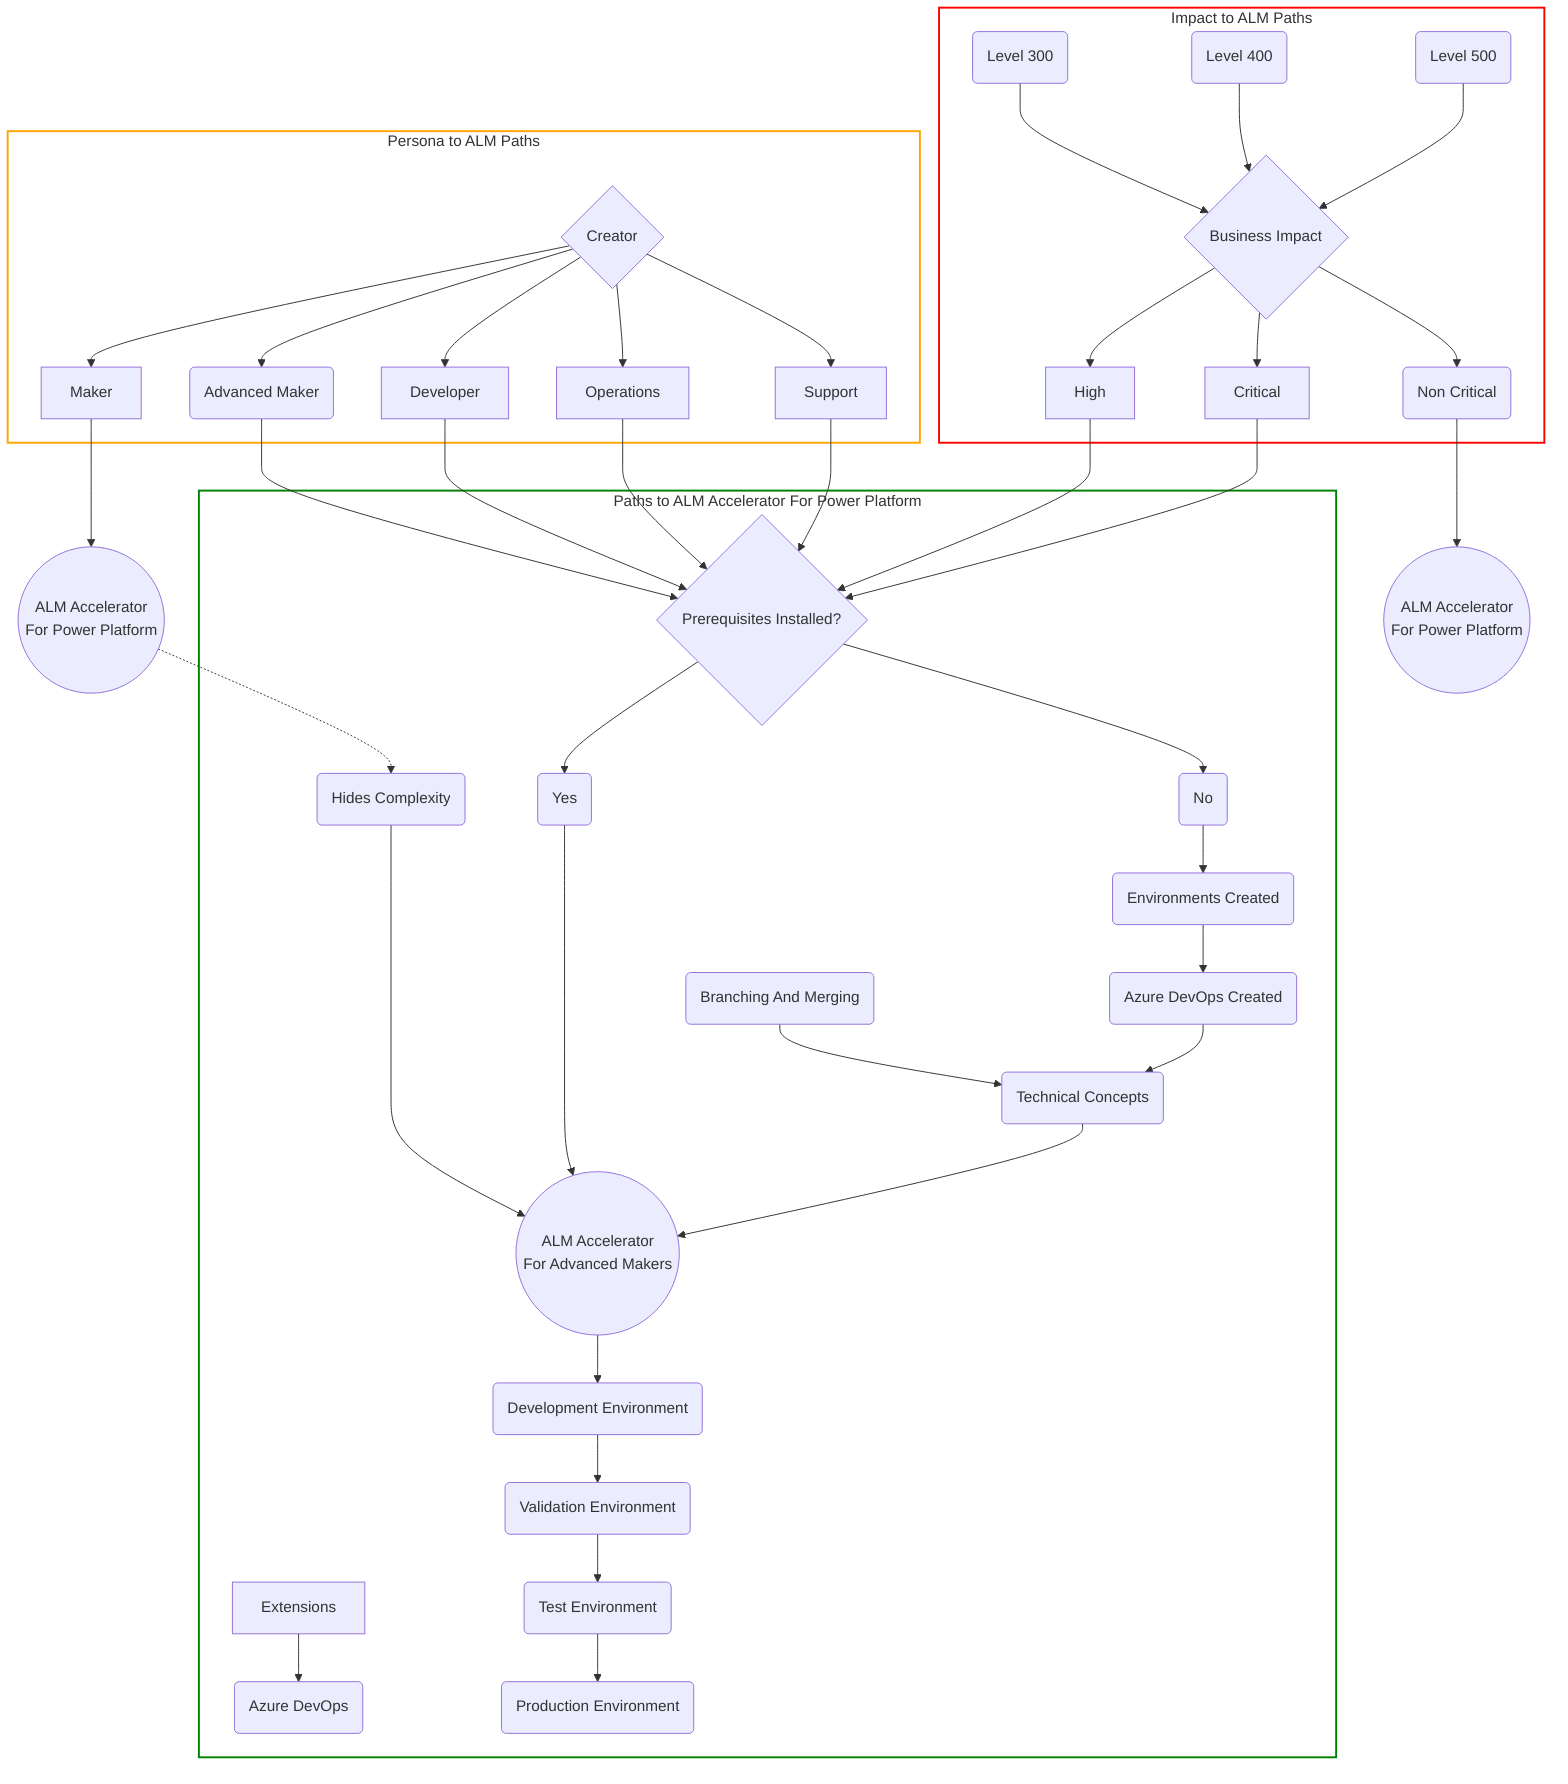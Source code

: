 graph
    AA4M((ALM Accelerator <br/> For Power Platform))
    Maker --> AA4M
    
    subgraph impact[Impact to ALM Paths]
        I{Business Impact}
        I --> Critical
        I --> High
        I --> NC(Non Critical)

        300(Level 300) --> I
        400(Level 400) --> I
        500(Level 500) --> I
    end

    AA4M2((ALM Accelerator <br/> For Power Platform))
    NC --> AA4M2

    style impact fill:transparent,stroke:red,stroke-width:2px

    subgraph persona[Persona to ALM Paths]
        C{Creator}
        C --> Maker
        C --> AM(Advanced Maker)
        C --> Developer       
        C --> Operations
        C --> Support       
    end

    style persona fill:transparent,stroke:orange,stroke-width:2px

    hideComplexity(Hides Complexity)
    
    AA4M -.-> hideComplexity
    
    subgraph alm[Paths to ALM Accelerator For Power Platform]
        prereqInstalled{Prerequisites Installed?}
        prereqInstalled --> prereqYes(Yes)
        prereqInstalled --> prereqNo(No)

        AM --> prereqInstalled
        Developer --> prereqInstalled
        Operations --> prereqInstalled
        Support --> prereqInstalled

        High --> prereqInstalled
        Critical --> prereqInstalled

        EnvironmentStrategy(Environments Created)
        AzureDevOps(Azure DevOps Created)
        TechnicalConcepts(Technical Concepts)

        BranchingAndMerging(Branching And Merging) --> TechnicalConcepts

        prereqNo -->EnvironmentStrategy
        EnvironmentStrategy --> AzureDevOps
        AzureDevOps --> TechnicalConcepts

        alm2((ALM Accelerator <br/> For Advanced Makers))
        hideComplexity --> alm2

        prereqYes -----> alm2
        TechnicalConcepts --> alm2
        
        alm-DevOps(Azure DevOps)

        Extensions --> alm-DevOps

        alm2 -->DevelopmentEnvironment(Development Environment)
        DevelopmentEnvironment -->ValidationEnvironment(Validation Environment)
        ValidationEnvironment-->TestEnvironment(Test Environment)
        TestEnvironment--> ProductionEnvironment(Production Environment)
    end

    style alm fill:transparent,stroke:green,stroke-width:2px